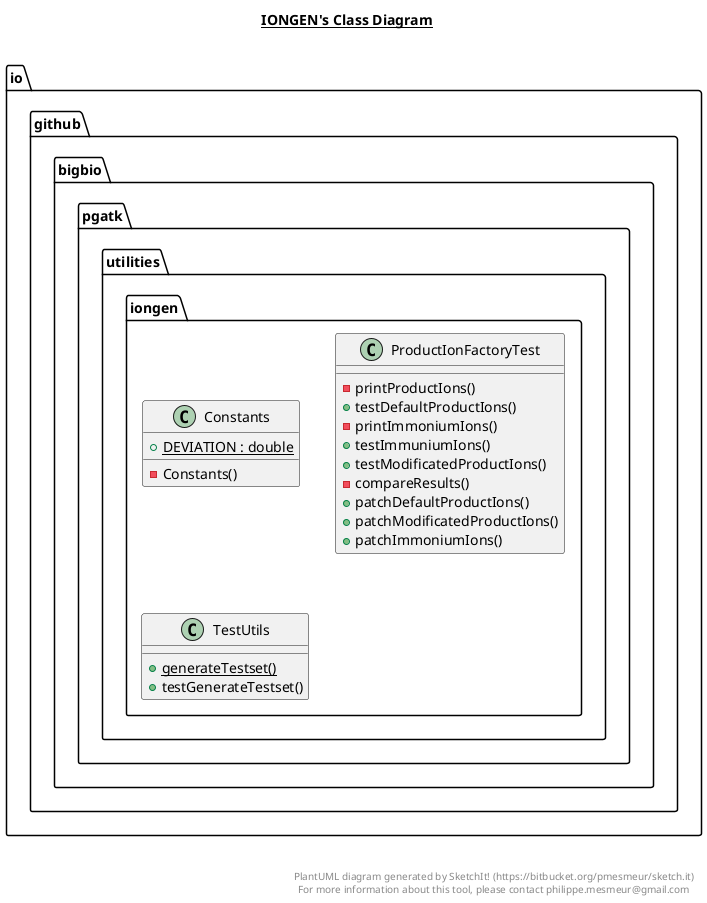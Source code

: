 @startuml

title __IONGEN's Class Diagram__\n

  package io.github.bigbio.pgatk.utilities.iongen {
    class Constants {
        {static} + DEVIATION : double
        - Constants()
    }
  }
  

  package io.github.bigbio.pgatk.utilities.iongen {
    class ProductIonFactoryTest {
        - printProductIons()
        + testDefaultProductIons()
        - printImmoniumIons()
        + testImmuniumIons()
        + testModificatedProductIons()
        - compareResults()
        + patchDefaultProductIons()
        + patchModificatedProductIons()
        + patchImmoniumIons()
    }
  }
  

  package io.github.bigbio.pgatk.utilities.iongen {
    class TestUtils {
        {static} + generateTestset()
        + testGenerateTestset()
    }
  }
  



right footer


PlantUML diagram generated by SketchIt! (https://bitbucket.org/pmesmeur/sketch.it)
For more information about this tool, please contact philippe.mesmeur@gmail.com
endfooter

@enduml
